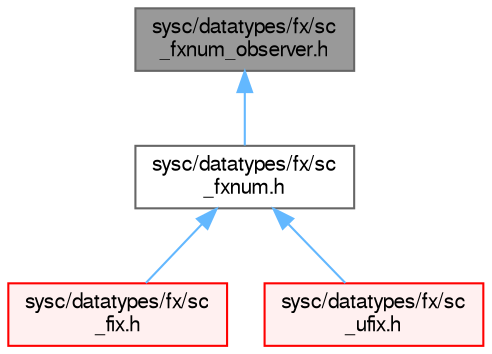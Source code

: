 digraph "sysc/datatypes/fx/sc_fxnum_observer.h"
{
 // LATEX_PDF_SIZE
  bgcolor="transparent";
  edge [fontname=FreeSans,fontsize=10,labelfontname=FreeSans,labelfontsize=10];
  node [fontname=FreeSans,fontsize=10,shape=box,height=0.2,width=0.4];
  Node1 [id="Node000001",label="sysc/datatypes/fx/sc\l_fxnum_observer.h",height=0.2,width=0.4,color="gray40", fillcolor="grey60", style="filled", fontcolor="black",tooltip=" "];
  Node1 -> Node2 [id="edge1_Node000001_Node000002",dir="back",color="steelblue1",style="solid",tooltip=" "];
  Node2 [id="Node000002",label="sysc/datatypes/fx/sc\l_fxnum.h",height=0.2,width=0.4,color="grey40", fillcolor="white", style="filled",URL="$a00119.html",tooltip=" "];
  Node2 -> Node3 [id="edge2_Node000002_Node000003",dir="back",color="steelblue1",style="solid",tooltip=" "];
  Node3 [id="Node000003",label="sysc/datatypes/fx/sc\l_fix.h",height=0.2,width=0.4,color="red", fillcolor="#FFF0F0", style="filled",URL="$a00113.html",tooltip=" "];
  Node2 -> Node6 [id="edge3_Node000002_Node000006",dir="back",color="steelblue1",style="solid",tooltip=" "];
  Node6 [id="Node000006",label="sysc/datatypes/fx/sc\l_ufix.h",height=0.2,width=0.4,color="red", fillcolor="#FFF0F0", style="filled",URL="$a00092.html",tooltip=" "];
}
